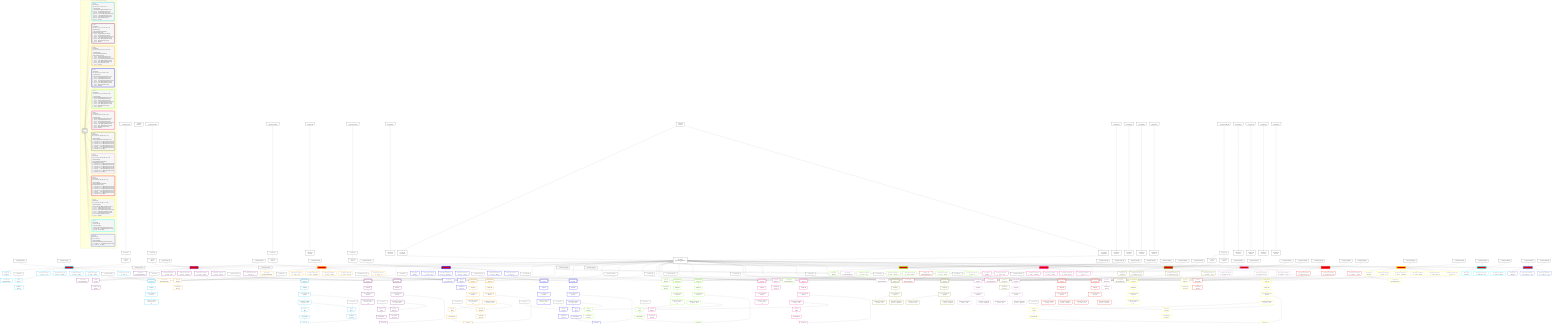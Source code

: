 graph TD
    classDef path fill:#eee,stroke:#000,color:#000
    classDef plan fill:#fff,stroke-width:3px,color:#000
    classDef itemplan fill:#fff,stroke-width:6px,color:#000
    classDef sideeffectplan fill:#f00,stroke-width:6px,color:#000
    classDef bucket fill:#f6f6f6,color:#000,stroke-width:6px,text-align:left


    %% define steps
    __Value3["__Value[3∈0]<br />ᐸcontextᐳ"]:::plan
    __Value5["__Value[5∈0]<br />ᐸrootValueᐳ"]:::plan
    __InputStaticLeaf9["__InputStaticLeaf[9∈0]"]:::plan
    __InputStaticLeaf12["__InputStaticLeaf[12∈0]"]:::plan
    __InputStaticLeaf15["__InputStaticLeaf[15∈0]"]:::plan
    Lambda24["Lambda[24∈0]"]:::plan
    Access25["Access[25∈0]<br />ᐸ24.1ᐳ"]:::plan
    Access27["Access[27∈0]<br />ᐸ3.pgSettingsᐳ"]:::plan
    Access28["Access[28∈0]<br />ᐸ3.withPgClientᐳ"]:::plan
    Object29["Object[29∈0]<br />ᐸ{pgSettings,withPgClient}ᐳ"]:::plan
    PgUpdate26[["PgUpdate[26∈1]"]]:::sideeffectplan
    Object30["Object[30∈1]<br />ᐸ{result}ᐳ"]:::plan
    Access31["Access[31∈1]<br />ᐸ30.clientMutationIdᐳ"]:::plan
    Constant32["Constant[32∈0]"]:::plan
    PgClassExpression33["PgClassExpression[33∈1]<br />ᐸ__person__.”id”ᐳ"]:::plan
    List34["List[34∈1]<br />ᐸ32,33ᐳ"]:::plan
    Lambda35["Lambda[35∈1]<br />ᐸencodeᐳ"]:::plan
    PgClassExpression37["PgClassExpression[37∈1]<br />ᐸ__person__...full_name”ᐳ"]:::plan
    PgClassExpression38["PgClassExpression[38∈1]<br />ᐸ__person__.”email”ᐳ"]:::plan
    PgClassExpression39["PgClassExpression[39∈1]<br />ᐸ__person__.”about”ᐳ"]:::plan
    __InputStaticLeaf40["__InputStaticLeaf[40∈0]"]:::plan
    PgClassExpression41["PgClassExpression[41∈1]<br />ᐸ__person__ᐳ"]:::plan
    PgSelect42[["PgSelect[42∈1]<br />ᐸpersonᐳ"]]:::plan
    First46["First[46∈1]"]:::plan
    PgSelectSingle47["PgSelectSingle[47∈1]<br />ᐸpersonᐳ"]:::plan
    PgClassExpression49["PgClassExpression[49∈1]<br />ᐸ”c”.”perso...lder! */<br />)ᐳ"]:::plan
    PgSelect54[["PgSelect[54∈1]<br />ᐸpersonᐳ"]]:::plan
    First59["First[59∈1]"]:::plan
    PgSelectSingle60["PgSelectSingle[60∈1]<br />ᐸpersonᐳ"]:::plan
    PgClassExpression63["PgClassExpression[63∈1]<br />ᐸ__person__.”id”ᐳ"]:::plan
    List64["List[64∈1]<br />ᐸ63ᐳ"]:::plan
    PgCursor62["PgCursor[62∈1]"]:::plan
    Edge61["Edge[61∈1]"]:::plan
    Constant65["Constant[65∈0]"]:::plan
    List67["List[67∈1]<br />ᐸ65,63ᐳ"]:::plan
    Lambda68["Lambda[68∈1]<br />ᐸencodeᐳ"]:::plan
    Constant70["Constant[70∈0]"]:::plan
    Lambda71["Lambda[71∈0]<br />ᐸencodeᐳ"]:::plan
    __InputStaticLeaf73["__InputStaticLeaf[73∈0]"]:::plan
    __InputStaticLeaf74["__InputStaticLeaf[74∈0]"]:::plan
    __InputStaticLeaf77["__InputStaticLeaf[77∈0]"]:::plan
    __InputStaticLeaf81["__InputStaticLeaf[81∈0]"]:::plan
    Lambda89["Lambda[89∈0]"]:::plan
    Access90["Access[90∈0]<br />ᐸ89.1ᐳ"]:::plan
    PgUpdate91[["PgUpdate[91∈2]"]]:::sideeffectplan
    Object95["Object[95∈2]<br />ᐸ{result,clientMutationId}ᐳ"]:::plan
    Access96["Access[96∈2]<br />ᐸ95.clientMutationIdᐳ"]:::plan
    Constant97["Constant[97∈0]"]:::plan
    PgClassExpression98["PgClassExpression[98∈2]<br />ᐸ__person__.”id”ᐳ"]:::plan
    List99["List[99∈2]<br />ᐸ97,98ᐳ"]:::plan
    Lambda100["Lambda[100∈2]<br />ᐸencodeᐳ"]:::plan
    PgClassExpression102["PgClassExpression[102∈2]<br />ᐸ__person__...full_name”ᐳ"]:::plan
    PgClassExpression103["PgClassExpression[103∈2]<br />ᐸ__person__.”email”ᐳ"]:::plan
    PgClassExpression104["PgClassExpression[104∈2]<br />ᐸ__person__.”about”ᐳ"]:::plan
    __InputStaticLeaf105["__InputStaticLeaf[105∈0]"]:::plan
    PgClassExpression106["PgClassExpression[106∈2]<br />ᐸ__person__ᐳ"]:::plan
    PgSelect107[["PgSelect[107∈2]<br />ᐸpersonᐳ"]]:::plan
    First111["First[111∈2]"]:::plan
    PgSelectSingle112["PgSelectSingle[112∈2]<br />ᐸpersonᐳ"]:::plan
    PgClassExpression114["PgClassExpression[114∈2]<br />ᐸ”c”.”perso...lder! */<br />)ᐳ"]:::plan
    PgSelect119[["PgSelect[119∈2]<br />ᐸpersonᐳ"]]:::plan
    First124["First[124∈2]"]:::plan
    PgSelectSingle125["PgSelectSingle[125∈2]<br />ᐸpersonᐳ"]:::plan
    PgClassExpression128["PgClassExpression[128∈2]<br />ᐸ__person__.”id”ᐳ"]:::plan
    List129["List[129∈2]<br />ᐸ128ᐳ"]:::plan
    PgCursor127["PgCursor[127∈2]"]:::plan
    Edge126["Edge[126∈2]"]:::plan
    Constant130["Constant[130∈0]"]:::plan
    List132["List[132∈2]<br />ᐸ130,128ᐳ"]:::plan
    Lambda133["Lambda[133∈2]<br />ᐸencodeᐳ"]:::plan
    Constant135["Constant[135∈0]"]:::plan
    Lambda136["Lambda[136∈0]<br />ᐸencodeᐳ"]:::plan
    __InputStaticLeaf138["__InputStaticLeaf[138∈0]"]:::plan
    __InputStaticLeaf139["__InputStaticLeaf[139∈0]"]:::plan
    __InputStaticLeaf145["__InputStaticLeaf[145∈0]"]:::plan
    Lambda154["Lambda[154∈0]"]:::plan
    Access155["Access[155∈0]<br />ᐸ154.1ᐳ"]:::plan
    PgUpdate156[["PgUpdate[156∈3]"]]:::sideeffectplan
    Object160["Object[160∈3]<br />ᐸ{result,clientMutationId}ᐳ"]:::plan
    Access161["Access[161∈3]<br />ᐸ160.clientMutationIdᐳ"]:::plan
    Constant162["Constant[162∈0]"]:::plan
    PgClassExpression163["PgClassExpression[163∈3]<br />ᐸ__person__.”id”ᐳ"]:::plan
    List164["List[164∈3]<br />ᐸ162,163ᐳ"]:::plan
    Lambda165["Lambda[165∈3]<br />ᐸencodeᐳ"]:::plan
    PgClassExpression167["PgClassExpression[167∈3]<br />ᐸ__person__...full_name”ᐳ"]:::plan
    PgClassExpression168["PgClassExpression[168∈3]<br />ᐸ__person__.”email”ᐳ"]:::plan
    PgClassExpression169["PgClassExpression[169∈3]<br />ᐸ__person__.”about”ᐳ"]:::plan
    __InputStaticLeaf170["__InputStaticLeaf[170∈0]"]:::plan
    PgClassExpression171["PgClassExpression[171∈3]<br />ᐸ__person__ᐳ"]:::plan
    PgSelect172[["PgSelect[172∈3]<br />ᐸpersonᐳ"]]:::plan
    First176["First[176∈3]"]:::plan
    PgSelectSingle177["PgSelectSingle[177∈3]<br />ᐸpersonᐳ"]:::plan
    PgClassExpression179["PgClassExpression[179∈3]<br />ᐸ”c”.”perso...lder! */<br />)ᐳ"]:::plan
    PgSelect184[["PgSelect[184∈3]<br />ᐸpersonᐳ"]]:::plan
    First189["First[189∈3]"]:::plan
    PgSelectSingle190["PgSelectSingle[190∈3]<br />ᐸpersonᐳ"]:::plan
    PgClassExpression193["PgClassExpression[193∈3]<br />ᐸ__person__.”id”ᐳ"]:::plan
    List194["List[194∈3]<br />ᐸ193ᐳ"]:::plan
    PgCursor192["PgCursor[192∈3]"]:::plan
    Edge191["Edge[191∈3]"]:::plan
    Constant195["Constant[195∈0]"]:::plan
    List197["List[197∈3]<br />ᐸ195,193ᐳ"]:::plan
    Lambda198["Lambda[198∈3]<br />ᐸencodeᐳ"]:::plan
    Constant200["Constant[200∈0]"]:::plan
    Lambda201["Lambda[201∈0]<br />ᐸencodeᐳ"]:::plan
    __InputStaticLeaf204["__InputStaticLeaf[204∈0]"]:::plan
    __InputStaticLeaf210["__InputStaticLeaf[210∈0]"]:::plan
    Lambda219["Lambda[219∈0]"]:::plan
    Access220["Access[220∈0]<br />ᐸ219.1ᐳ"]:::plan
    PgUpdate221[["PgUpdate[221∈4]"]]:::sideeffectplan
    Object225["Object[225∈4]<br />ᐸ{result}ᐳ"]:::plan
    Access226["Access[226∈4]<br />ᐸ225.clientMutationIdᐳ"]:::plan
    Constant227["Constant[227∈0]"]:::plan
    PgClassExpression228["PgClassExpression[228∈4]<br />ᐸ__person__.”id”ᐳ"]:::plan
    List229["List[229∈4]<br />ᐸ227,228ᐳ"]:::plan
    Lambda230["Lambda[230∈4]<br />ᐸencodeᐳ"]:::plan
    PgClassExpression232["PgClassExpression[232∈4]<br />ᐸ__person__...full_name”ᐳ"]:::plan
    PgClassExpression233["PgClassExpression[233∈4]<br />ᐸ__person__.”email”ᐳ"]:::plan
    PgClassExpression234["PgClassExpression[234∈4]<br />ᐸ__person__.”about”ᐳ"]:::plan
    __InputStaticLeaf235["__InputStaticLeaf[235∈0]"]:::plan
    PgClassExpression236["PgClassExpression[236∈4]<br />ᐸ__person__ᐳ"]:::plan
    PgSelect237[["PgSelect[237∈4]<br />ᐸpersonᐳ"]]:::plan
    First241["First[241∈4]"]:::plan
    PgSelectSingle242["PgSelectSingle[242∈4]<br />ᐸpersonᐳ"]:::plan
    PgClassExpression244["PgClassExpression[244∈4]<br />ᐸ”c”.”perso...lder! */<br />)ᐳ"]:::plan
    PgSelect249[["PgSelect[249∈4]<br />ᐸpersonᐳ"]]:::plan
    First254["First[254∈4]"]:::plan
    PgSelectSingle255["PgSelectSingle[255∈4]<br />ᐸpersonᐳ"]:::plan
    PgClassExpression258["PgClassExpression[258∈4]<br />ᐸ__person__.”id”ᐳ"]:::plan
    List259["List[259∈4]<br />ᐸ258ᐳ"]:::plan
    PgCursor257["PgCursor[257∈4]"]:::plan
    Edge256["Edge[256∈4]"]:::plan
    Constant260["Constant[260∈0]"]:::plan
    List262["List[262∈4]<br />ᐸ260,258ᐳ"]:::plan
    Lambda263["Lambda[263∈4]<br />ᐸencodeᐳ"]:::plan
    Constant265["Constant[265∈0]"]:::plan
    Lambda266["Lambda[266∈0]<br />ᐸencodeᐳ"]:::plan
    __InputStaticLeaf269["__InputStaticLeaf[269∈0]"]:::plan
    __InputStaticLeaf272["__InputStaticLeaf[272∈0]"]:::plan
    __InputStaticLeaf275["__InputStaticLeaf[275∈0]"]:::plan
    PgUpdate284[["PgUpdate[284∈5]"]]:::sideeffectplan
    Object288["Object[288∈5]<br />ᐸ{result}ᐳ"]:::plan
    Access289["Access[289∈5]<br />ᐸ288.clientMutationIdᐳ"]:::plan
    Constant290["Constant[290∈0]"]:::plan
    PgClassExpression291["PgClassExpression[291∈5]<br />ᐸ__person__.”id”ᐳ"]:::plan
    List292["List[292∈5]<br />ᐸ290,291ᐳ"]:::plan
    Lambda293["Lambda[293∈5]<br />ᐸencodeᐳ"]:::plan
    PgClassExpression295["PgClassExpression[295∈5]<br />ᐸ__person__...full_name”ᐳ"]:::plan
    PgClassExpression296["PgClassExpression[296∈5]<br />ᐸ__person__.”email”ᐳ"]:::plan
    PgClassExpression297["PgClassExpression[297∈5]<br />ᐸ__person__.”about”ᐳ"]:::plan
    __InputStaticLeaf298["__InputStaticLeaf[298∈0]"]:::plan
    PgClassExpression299["PgClassExpression[299∈5]<br />ᐸ__person__ᐳ"]:::plan
    PgSelect300[["PgSelect[300∈5]<br />ᐸpersonᐳ"]]:::plan
    First304["First[304∈5]"]:::plan
    PgSelectSingle305["PgSelectSingle[305∈5]<br />ᐸpersonᐳ"]:::plan
    PgClassExpression307["PgClassExpression[307∈5]<br />ᐸ”c”.”perso...lder! */<br />)ᐳ"]:::plan
    PgSelect312[["PgSelect[312∈5]<br />ᐸpersonᐳ"]]:::plan
    First317["First[317∈5]"]:::plan
    PgSelectSingle318["PgSelectSingle[318∈5]<br />ᐸpersonᐳ"]:::plan
    PgClassExpression321["PgClassExpression[321∈5]<br />ᐸ__person__.”id”ᐳ"]:::plan
    List322["List[322∈5]<br />ᐸ321ᐳ"]:::plan
    PgCursor320["PgCursor[320∈5]"]:::plan
    Edge319["Edge[319∈5]"]:::plan
    Constant323["Constant[323∈0]"]:::plan
    List325["List[325∈5]<br />ᐸ323,321ᐳ"]:::plan
    Lambda326["Lambda[326∈5]<br />ᐸencodeᐳ"]:::plan
    Constant328["Constant[328∈0]"]:::plan
    Lambda329["Lambda[329∈0]<br />ᐸencodeᐳ"]:::plan
    __InputStaticLeaf332["__InputStaticLeaf[332∈0]"]:::plan
    __InputStaticLeaf338["__InputStaticLeaf[338∈0]"]:::plan
    PgUpdate347[["PgUpdate[347∈6]"]]:::sideeffectplan
    Object351["Object[351∈6]<br />ᐸ{result}ᐳ"]:::plan
    Access352["Access[352∈6]<br />ᐸ351.clientMutationIdᐳ"]:::plan
    Constant353["Constant[353∈0]"]:::plan
    PgClassExpression354["PgClassExpression[354∈6]<br />ᐸ__person__.”id”ᐳ"]:::plan
    List355["List[355∈6]<br />ᐸ353,354ᐳ"]:::plan
    Lambda356["Lambda[356∈6]<br />ᐸencodeᐳ"]:::plan
    PgClassExpression358["PgClassExpression[358∈6]<br />ᐸ__person__...full_name”ᐳ"]:::plan
    PgClassExpression359["PgClassExpression[359∈6]<br />ᐸ__person__.”email”ᐳ"]:::plan
    PgClassExpression360["PgClassExpression[360∈6]<br />ᐸ__person__.”about”ᐳ"]:::plan
    __InputStaticLeaf361["__InputStaticLeaf[361∈0]"]:::plan
    PgClassExpression362["PgClassExpression[362∈6]<br />ᐸ__person__ᐳ"]:::plan
    PgSelect363[["PgSelect[363∈6]<br />ᐸpersonᐳ"]]:::plan
    First367["First[367∈6]"]:::plan
    PgSelectSingle368["PgSelectSingle[368∈6]<br />ᐸpersonᐳ"]:::plan
    PgClassExpression370["PgClassExpression[370∈6]<br />ᐸ”c”.”perso...lder! */<br />)ᐳ"]:::plan
    PgSelect375[["PgSelect[375∈6]<br />ᐸpersonᐳ"]]:::plan
    First380["First[380∈6]"]:::plan
    PgSelectSingle381["PgSelectSingle[381∈6]<br />ᐸpersonᐳ"]:::plan
    PgClassExpression384["PgClassExpression[384∈6]<br />ᐸ__person__.”id”ᐳ"]:::plan
    List385["List[385∈6]<br />ᐸ384ᐳ"]:::plan
    PgCursor383["PgCursor[383∈6]"]:::plan
    Edge382["Edge[382∈6]"]:::plan
    Constant386["Constant[386∈0]"]:::plan
    List388["List[388∈6]<br />ᐸ386,384ᐳ"]:::plan
    Lambda389["Lambda[389∈6]<br />ᐸencodeᐳ"]:::plan
    Constant391["Constant[391∈0]"]:::plan
    Lambda392["Lambda[392∈0]<br />ᐸencodeᐳ"]:::plan
    __InputStaticLeaf395["__InputStaticLeaf[395∈0]"]:::plan
    __InputStaticLeaf398["__InputStaticLeaf[398∈0]"]:::plan
    __InputStaticLeaf399["__InputStaticLeaf[399∈0]"]:::plan
    Lambda400["Lambda[400∈0]"]:::plan
    Access401["Access[401∈0]<br />ᐸ400.1ᐳ"]:::plan
    Access402["Access[402∈0]<br />ᐸ400.2ᐳ"]:::plan
    PgUpdate403[["PgUpdate[403∈7]"]]:::sideeffectplan
    Object407["Object[407∈7]<br />ᐸ{result}ᐳ"]:::plan
    Access408["Access[408∈7]<br />ᐸ407.clientMutationIdᐳ"]:::plan
    Constant409["Constant[409∈0]"]:::plan
    PgClassExpression410["PgClassExpression[410∈7]<br />ᐸ__compound...rson_id_1”ᐳ"]:::plan
    PgClassExpression411["PgClassExpression[411∈7]<br />ᐸ__compound...rson_id_2”ᐳ"]:::plan
    List412["List[412∈7]<br />ᐸ409,410,411ᐳ"]:::plan
    Lambda413["Lambda[413∈7]<br />ᐸencodeᐳ"]:::plan
    PgClassExpression416["PgClassExpression[416∈7]<br />ᐸ__compound...__.”extra”ᐳ"]:::plan
    PgSelect418[["PgSelect[418∈7]<br />ᐸpersonᐳ"]]:::plan
    First422["First[422∈7]"]:::plan
    PgSelectSingle423["PgSelectSingle[423∈7]<br />ᐸpersonᐳ"]:::plan
    PgClassExpression424["PgClassExpression[424∈7]<br />ᐸ__person__.”id”ᐳ"]:::plan
    PgClassExpression425["PgClassExpression[425∈7]<br />ᐸ__person__...full_name”ᐳ"]:::plan
    PgSelect427[["PgSelect[427∈7]<br />ᐸpersonᐳ"]]:::plan
    First431["First[431∈7]"]:::plan
    PgSelectSingle432["PgSelectSingle[432∈7]<br />ᐸpersonᐳ"]:::plan
    PgClassExpression433["PgClassExpression[433∈7]<br />ᐸ__person__.”id”ᐳ"]:::plan
    PgClassExpression434["PgClassExpression[434∈7]<br />ᐸ__person__...full_name”ᐳ"]:::plan
    Constant435["Constant[435∈0]"]:::plan
    Lambda436["Lambda[436∈0]<br />ᐸencodeᐳ"]:::plan
    __InputStaticLeaf438["__InputStaticLeaf[438∈0]"]:::plan
    __InputStaticLeaf439["__InputStaticLeaf[439∈0]"]:::plan
    __InputStaticLeaf440["__InputStaticLeaf[440∈0]"]:::plan
    __InputStaticLeaf443["__InputStaticLeaf[443∈0]"]:::plan
    __InputStaticLeaf444["__InputStaticLeaf[444∈0]"]:::plan
    PgUpdate445[["PgUpdate[445∈8]"]]:::sideeffectplan
    Object449["Object[449∈8]<br />ᐸ{result,clientMutationId}ᐳ"]:::plan
    Access450["Access[450∈8]<br />ᐸ449.clientMutationIdᐳ"]:::plan
    Constant451["Constant[451∈0]"]:::plan
    PgClassExpression452["PgClassExpression[452∈8]<br />ᐸ__compound...rson_id_1”ᐳ"]:::plan
    PgClassExpression453["PgClassExpression[453∈8]<br />ᐸ__compound...rson_id_2”ᐳ"]:::plan
    List454["List[454∈8]<br />ᐸ451,452,453ᐳ"]:::plan
    Lambda455["Lambda[455∈8]<br />ᐸencodeᐳ"]:::plan
    PgClassExpression458["PgClassExpression[458∈8]<br />ᐸ__compound...__.”extra”ᐳ"]:::plan
    PgSelect460[["PgSelect[460∈8]<br />ᐸpersonᐳ"]]:::plan
    First464["First[464∈8]"]:::plan
    PgSelectSingle465["PgSelectSingle[465∈8]<br />ᐸpersonᐳ"]:::plan
    PgClassExpression466["PgClassExpression[466∈8]<br />ᐸ__person__.”id”ᐳ"]:::plan
    PgClassExpression467["PgClassExpression[467∈8]<br />ᐸ__person__...full_name”ᐳ"]:::plan
    PgSelect469[["PgSelect[469∈8]<br />ᐸpersonᐳ"]]:::plan
    First473["First[473∈8]"]:::plan
    PgSelectSingle474["PgSelectSingle[474∈8]<br />ᐸpersonᐳ"]:::plan
    PgClassExpression475["PgClassExpression[475∈8]<br />ᐸ__person__.”id”ᐳ"]:::plan
    PgClassExpression476["PgClassExpression[476∈8]<br />ᐸ__person__...full_name”ᐳ"]:::plan
    Constant477["Constant[477∈0]"]:::plan
    Lambda478["Lambda[478∈0]<br />ᐸencodeᐳ"]:::plan
    __InputStaticLeaf480["__InputStaticLeaf[480∈0]"]:::plan
    __InputStaticLeaf481["__InputStaticLeaf[481∈0]"]:::plan
    __InputStaticLeaf482["__InputStaticLeaf[482∈0]"]:::plan
    __InputStaticLeaf486["__InputStaticLeaf[486∈0]"]:::plan
    PgUpdate487[["PgUpdate[487∈9]"]]:::sideeffectplan
    Object491["Object[491∈9]<br />ᐸ{result,clientMutationId}ᐳ"]:::plan
    Access492["Access[492∈9]<br />ᐸ491.clientMutationIdᐳ"]:::plan
    Constant493["Constant[493∈0]"]:::plan
    PgClassExpression494["PgClassExpression[494∈9]<br />ᐸ__compound...rson_id_1”ᐳ"]:::plan
    PgClassExpression495["PgClassExpression[495∈9]<br />ᐸ__compound...rson_id_2”ᐳ"]:::plan
    List496["List[496∈9]<br />ᐸ493,494,495ᐳ"]:::plan
    Lambda497["Lambda[497∈9]<br />ᐸencodeᐳ"]:::plan
    PgClassExpression500["PgClassExpression[500∈9]<br />ᐸ__compound...__.”extra”ᐳ"]:::plan
    PgSelect502[["PgSelect[502∈9]<br />ᐸpersonᐳ"]]:::plan
    First506["First[506∈9]"]:::plan
    PgSelectSingle507["PgSelectSingle[507∈9]<br />ᐸpersonᐳ"]:::plan
    PgClassExpression508["PgClassExpression[508∈9]<br />ᐸ__person__.”id”ᐳ"]:::plan
    PgClassExpression509["PgClassExpression[509∈9]<br />ᐸ__person__...full_name”ᐳ"]:::plan
    PgSelect511[["PgSelect[511∈9]<br />ᐸpersonᐳ"]]:::plan
    First515["First[515∈9]"]:::plan
    PgSelectSingle516["PgSelectSingle[516∈9]<br />ᐸpersonᐳ"]:::plan
    PgClassExpression517["PgClassExpression[517∈9]<br />ᐸ__person__.”id”ᐳ"]:::plan
    PgClassExpression518["PgClassExpression[518∈9]<br />ᐸ__person__...full_name”ᐳ"]:::plan
    Constant519["Constant[519∈0]"]:::plan
    Lambda520["Lambda[520∈0]<br />ᐸencodeᐳ"]:::plan
    __InputStaticLeaf523["__InputStaticLeaf[523∈0]"]:::plan
    __InputStaticLeaf530["__InputStaticLeaf[530∈0]"]:::plan
    PgUpdate538[["PgUpdate[538∈10]"]]:::sideeffectplan
    Object542["Object[542∈10]<br />ᐸ{result}ᐳ"]:::plan
    Access543["Access[543∈10]<br />ᐸ542.clientMutationIdᐳ"]:::plan
    Constant544["Constant[544∈0]"]:::plan
    PgClassExpression545["PgClassExpression[545∈10]<br />ᐸ__person__.”id”ᐳ"]:::plan
    List546["List[546∈10]<br />ᐸ544,545ᐳ"]:::plan
    Lambda547["Lambda[547∈10]<br />ᐸencodeᐳ"]:::plan
    PgClassExpression549["PgClassExpression[549∈10]<br />ᐸ__person__...full_name”ᐳ"]:::plan
    PgClassExpression550["PgClassExpression[550∈10]<br />ᐸ__person__.”email”ᐳ"]:::plan
    PgClassExpression551["PgClassExpression[551∈10]<br />ᐸ__person__.”about”ᐳ"]:::plan
    __InputStaticLeaf552["__InputStaticLeaf[552∈0]"]:::plan
    PgClassExpression553["PgClassExpression[553∈10]<br />ᐸ__person__ᐳ"]:::plan
    PgSelect554[["PgSelect[554∈10]<br />ᐸpersonᐳ"]]:::plan
    First558["First[558∈10]"]:::plan
    PgSelectSingle559["PgSelectSingle[559∈10]<br />ᐸpersonᐳ"]:::plan
    PgClassExpression561["PgClassExpression[561∈10]<br />ᐸ”c”.”perso...lder! */<br />)ᐳ"]:::plan
    PgSelect566[["PgSelect[566∈10]<br />ᐸpersonᐳ"]]:::plan
    First571["First[571∈10]"]:::plan
    PgSelectSingle572["PgSelectSingle[572∈10]<br />ᐸpersonᐳ"]:::plan
    PgClassExpression575["PgClassExpression[575∈10]<br />ᐸ__person__.”id”ᐳ"]:::plan
    List576["List[576∈10]<br />ᐸ575ᐳ"]:::plan
    PgCursor574["PgCursor[574∈10]"]:::plan
    Edge573["Edge[573∈10]"]:::plan
    Constant577["Constant[577∈0]"]:::plan
    List579["List[579∈10]<br />ᐸ577,575ᐳ"]:::plan
    Lambda580["Lambda[580∈10]<br />ᐸencodeᐳ"]:::plan
    Constant582["Constant[582∈0]"]:::plan
    Lambda583["Lambda[583∈0]<br />ᐸencodeᐳ"]:::plan
    __InputStaticLeaf586["__InputStaticLeaf[586∈0]"]:::plan
    __InputStaticLeaf589["__InputStaticLeaf[589∈0]"]:::plan
    PgUpdate590[["PgUpdate[590∈11]"]]:::sideeffectplan
    Object594["Object[594∈11]<br />ᐸ{result}ᐳ"]:::plan
    PgClassExpression595["PgClassExpression[595∈11]<br />ᐸ__default_value__.”id”ᐳ"]:::plan
    PgClassExpression596["PgClassExpression[596∈11]<br />ᐸ__default_...ull_value”ᐳ"]:::plan
    __InputStaticLeaf599["__InputStaticLeaf[599∈0]"]:::plan
    __InputStaticLeaf602["__InputStaticLeaf[602∈0]"]:::plan
    PgUpdate603[["PgUpdate[603∈12]"]]:::sideeffectplan
    Object607["Object[607∈12]<br />ᐸ{result}ᐳ"]:::plan
    PgClassExpression608["PgClassExpression[608∈12]<br />ᐸ__no_primary_key__.”id”ᐳ"]:::plan
    PgClassExpression609["PgClassExpression[609∈12]<br />ᐸ__no_prima...ey__.”str”ᐳ"]:::plan

    %% plan dependencies
    __InputStaticLeaf9 --> Lambda24
    Lambda24 --> Access25
    __Value3 --> Access27
    __Value3 --> Access28
    Access27 & Access28 --> Object29
    Object29 & Access25 & __InputStaticLeaf12 & __InputStaticLeaf15 --> PgUpdate26
    PgUpdate26 --> Object30
    Object30 --> Access31
    PgUpdate26 --> PgClassExpression33
    Constant32 & PgClassExpression33 --> List34
    List34 --> Lambda35
    PgUpdate26 --> PgClassExpression37
    PgUpdate26 --> PgClassExpression38
    PgUpdate26 --> PgClassExpression39
    PgUpdate26 --> PgClassExpression41
    Object29 & PgClassExpression41 & __InputStaticLeaf40 --> PgSelect42
    PgSelect42 --> First46
    First46 --> PgSelectSingle47
    PgSelectSingle47 --> PgClassExpression49
    Object29 & PgClassExpression33 --> PgSelect54
    PgSelect54 --> First59
    First59 --> PgSelectSingle60
    PgSelectSingle60 --> PgClassExpression63
    PgClassExpression63 --> List64
    List64 --> PgCursor62
    PgSelectSingle60 & PgCursor62 --> Edge61
    Constant65 & PgClassExpression63 --> List67
    List67 --> Lambda68
    Constant70 --> Lambda71
    __InputStaticLeaf74 --> Lambda89
    Lambda89 --> Access90
    Object29 & Access90 & __InputStaticLeaf77 & __InputStaticLeaf81 --> PgUpdate91
    PgUpdate91 & __InputStaticLeaf73 --> Object95
    Object95 --> Access96
    PgUpdate91 --> PgClassExpression98
    Constant97 & PgClassExpression98 --> List99
    List99 --> Lambda100
    PgUpdate91 --> PgClassExpression102
    PgUpdate91 --> PgClassExpression103
    PgUpdate91 --> PgClassExpression104
    PgUpdate91 --> PgClassExpression106
    Object29 & PgClassExpression106 & __InputStaticLeaf105 --> PgSelect107
    PgSelect107 --> First111
    First111 --> PgSelectSingle112
    PgSelectSingle112 --> PgClassExpression114
    Object29 & PgClassExpression98 --> PgSelect119
    PgSelect119 --> First124
    First124 --> PgSelectSingle125
    PgSelectSingle125 --> PgClassExpression128
    PgClassExpression128 --> List129
    List129 --> PgCursor127
    PgSelectSingle125 & PgCursor127 --> Edge126
    Constant130 & PgClassExpression128 --> List132
    List132 --> Lambda133
    Constant135 --> Lambda136
    __InputStaticLeaf139 --> Lambda154
    Lambda154 --> Access155
    Object29 & Access155 & __InputStaticLeaf145 --> PgUpdate156
    PgUpdate156 & __InputStaticLeaf138 --> Object160
    Object160 --> Access161
    PgUpdate156 --> PgClassExpression163
    Constant162 & PgClassExpression163 --> List164
    List164 --> Lambda165
    PgUpdate156 --> PgClassExpression167
    PgUpdate156 --> PgClassExpression168
    PgUpdate156 --> PgClassExpression169
    PgUpdate156 --> PgClassExpression171
    Object29 & PgClassExpression171 & __InputStaticLeaf170 --> PgSelect172
    PgSelect172 --> First176
    First176 --> PgSelectSingle177
    PgSelectSingle177 --> PgClassExpression179
    Object29 & PgClassExpression163 --> PgSelect184
    PgSelect184 --> First189
    First189 --> PgSelectSingle190
    PgSelectSingle190 --> PgClassExpression193
    PgClassExpression193 --> List194
    List194 --> PgCursor192
    PgSelectSingle190 & PgCursor192 --> Edge191
    Constant195 & PgClassExpression193 --> List197
    List197 --> Lambda198
    Constant200 --> Lambda201
    __InputStaticLeaf204 --> Lambda219
    Lambda219 --> Access220
    Object29 & Access220 & __InputStaticLeaf210 --> PgUpdate221
    PgUpdate221 --> Object225
    Object225 --> Access226
    PgUpdate221 --> PgClassExpression228
    Constant227 & PgClassExpression228 --> List229
    List229 --> Lambda230
    PgUpdate221 --> PgClassExpression232
    PgUpdate221 --> PgClassExpression233
    PgUpdate221 --> PgClassExpression234
    PgUpdate221 --> PgClassExpression236
    Object29 & PgClassExpression236 & __InputStaticLeaf235 --> PgSelect237
    PgSelect237 --> First241
    First241 --> PgSelectSingle242
    PgSelectSingle242 --> PgClassExpression244
    Object29 & PgClassExpression228 --> PgSelect249
    PgSelect249 --> First254
    First254 --> PgSelectSingle255
    PgSelectSingle255 --> PgClassExpression258
    PgClassExpression258 --> List259
    List259 --> PgCursor257
    PgSelectSingle255 & PgCursor257 --> Edge256
    Constant260 & PgClassExpression258 --> List262
    List262 --> Lambda263
    Constant265 --> Lambda266
    Object29 & __InputStaticLeaf269 & __InputStaticLeaf272 & __InputStaticLeaf275 --> PgUpdate284
    PgUpdate284 --> Object288
    Object288 --> Access289
    PgUpdate284 --> PgClassExpression291
    Constant290 & PgClassExpression291 --> List292
    List292 --> Lambda293
    PgUpdate284 --> PgClassExpression295
    PgUpdate284 --> PgClassExpression296
    PgUpdate284 --> PgClassExpression297
    PgUpdate284 --> PgClassExpression299
    Object29 & PgClassExpression299 & __InputStaticLeaf298 --> PgSelect300
    PgSelect300 --> First304
    First304 --> PgSelectSingle305
    PgSelectSingle305 --> PgClassExpression307
    Object29 & PgClassExpression291 --> PgSelect312
    PgSelect312 --> First317
    First317 --> PgSelectSingle318
    PgSelectSingle318 --> PgClassExpression321
    PgClassExpression321 --> List322
    List322 --> PgCursor320
    PgSelectSingle318 & PgCursor320 --> Edge319
    Constant323 & PgClassExpression321 --> List325
    List325 --> Lambda326
    Constant328 --> Lambda329
    Object29 & __InputStaticLeaf332 & __InputStaticLeaf338 --> PgUpdate347
    PgUpdate347 --> Object351
    Object351 --> Access352
    PgUpdate347 --> PgClassExpression354
    Constant353 & PgClassExpression354 --> List355
    List355 --> Lambda356
    PgUpdate347 --> PgClassExpression358
    PgUpdate347 --> PgClassExpression359
    PgUpdate347 --> PgClassExpression360
    PgUpdate347 --> PgClassExpression362
    Object29 & PgClassExpression362 & __InputStaticLeaf361 --> PgSelect363
    PgSelect363 --> First367
    First367 --> PgSelectSingle368
    PgSelectSingle368 --> PgClassExpression370
    Object29 & PgClassExpression354 --> PgSelect375
    PgSelect375 --> First380
    First380 --> PgSelectSingle381
    PgSelectSingle381 --> PgClassExpression384
    PgClassExpression384 --> List385
    List385 --> PgCursor383
    PgSelectSingle381 & PgCursor383 --> Edge382
    Constant386 & PgClassExpression384 --> List388
    List388 --> Lambda389
    Constant391 --> Lambda392
    __InputStaticLeaf395 --> Lambda400
    Lambda400 --> Access401
    Lambda400 --> Access402
    Object29 & Access401 & Access402 & __InputStaticLeaf398 & __InputStaticLeaf399 --> PgUpdate403
    PgUpdate403 --> Object407
    Object407 --> Access408
    PgUpdate403 --> PgClassExpression410
    PgUpdate403 --> PgClassExpression411
    Constant409 & PgClassExpression410 & PgClassExpression411 --> List412
    List412 --> Lambda413
    PgUpdate403 --> PgClassExpression416
    Object29 & PgClassExpression410 --> PgSelect418
    PgSelect418 --> First422
    First422 --> PgSelectSingle423
    PgSelectSingle423 --> PgClassExpression424
    PgSelectSingle423 --> PgClassExpression425
    Object29 & PgClassExpression411 --> PgSelect427
    PgSelect427 --> First431
    First431 --> PgSelectSingle432
    PgSelectSingle432 --> PgClassExpression433
    PgSelectSingle432 --> PgClassExpression434
    Constant435 --> Lambda436
    Object29 & __InputStaticLeaf439 & __InputStaticLeaf440 & __InputStaticLeaf443 & __InputStaticLeaf444 --> PgUpdate445
    PgUpdate445 & __InputStaticLeaf438 --> Object449
    Object449 --> Access450
    PgUpdate445 --> PgClassExpression452
    PgUpdate445 --> PgClassExpression453
    Constant451 & PgClassExpression452 & PgClassExpression453 --> List454
    List454 --> Lambda455
    PgUpdate445 --> PgClassExpression458
    Object29 & PgClassExpression452 --> PgSelect460
    PgSelect460 --> First464
    First464 --> PgSelectSingle465
    PgSelectSingle465 --> PgClassExpression466
    PgSelectSingle465 --> PgClassExpression467
    Object29 & PgClassExpression453 --> PgSelect469
    PgSelect469 --> First473
    First473 --> PgSelectSingle474
    PgSelectSingle474 --> PgClassExpression475
    PgSelectSingle474 --> PgClassExpression476
    Constant477 --> Lambda478
    Object29 & __InputStaticLeaf481 & __InputStaticLeaf482 & __InputStaticLeaf486 --> PgUpdate487
    PgUpdate487 & __InputStaticLeaf480 --> Object491
    Object491 --> Access492
    PgUpdate487 --> PgClassExpression494
    PgUpdate487 --> PgClassExpression495
    Constant493 & PgClassExpression494 & PgClassExpression495 --> List496
    List496 --> Lambda497
    PgUpdate487 --> PgClassExpression500
    Object29 & PgClassExpression494 --> PgSelect502
    PgSelect502 --> First506
    First506 --> PgSelectSingle507
    PgSelectSingle507 --> PgClassExpression508
    PgSelectSingle507 --> PgClassExpression509
    Object29 & PgClassExpression495 --> PgSelect511
    PgSelect511 --> First515
    First515 --> PgSelectSingle516
    PgSelectSingle516 --> PgClassExpression517
    PgSelectSingle516 --> PgClassExpression518
    Constant519 --> Lambda520
    Object29 & __InputStaticLeaf523 & __InputStaticLeaf530 --> PgUpdate538
    PgUpdate538 --> Object542
    Object542 --> Access543
    PgUpdate538 --> PgClassExpression545
    Constant544 & PgClassExpression545 --> List546
    List546 --> Lambda547
    PgUpdate538 --> PgClassExpression549
    PgUpdate538 --> PgClassExpression550
    PgUpdate538 --> PgClassExpression551
    PgUpdate538 --> PgClassExpression553
    Object29 & PgClassExpression553 & __InputStaticLeaf552 --> PgSelect554
    PgSelect554 --> First558
    First558 --> PgSelectSingle559
    PgSelectSingle559 --> PgClassExpression561
    Object29 & PgClassExpression545 --> PgSelect566
    PgSelect566 --> First571
    First571 --> PgSelectSingle572
    PgSelectSingle572 --> PgClassExpression575
    PgClassExpression575 --> List576
    List576 --> PgCursor574
    PgSelectSingle572 & PgCursor574 --> Edge573
    Constant577 & PgClassExpression575 --> List579
    List579 --> Lambda580
    Constant582 --> Lambda583
    Object29 & __InputStaticLeaf586 & __InputStaticLeaf589 --> PgUpdate590
    PgUpdate590 --> Object594
    PgUpdate590 --> PgClassExpression595
    PgUpdate590 --> PgClassExpression596
    Object29 & __InputStaticLeaf599 & __InputStaticLeaf602 --> PgUpdate603
    PgUpdate603 --> Object607
    PgUpdate603 --> PgClassExpression608
    PgUpdate603 --> PgClassExpression609

    subgraph "Buckets for mutations/v4/mutation-update"
    Bucket0("Bucket 0<br />(root)"):::bucket
    classDef bucket0 stroke:#696969
    class Bucket0,__Value3,__Value5,__InputStaticLeaf9,__InputStaticLeaf12,__InputStaticLeaf15,Lambda24,Access25,Access27,Access28,Object29,Constant32,__InputStaticLeaf40,Constant65,Constant70,Lambda71,__InputStaticLeaf73,__InputStaticLeaf74,__InputStaticLeaf77,__InputStaticLeaf81,Lambda89,Access90,Constant97,__InputStaticLeaf105,Constant130,Constant135,Lambda136,__InputStaticLeaf138,__InputStaticLeaf139,__InputStaticLeaf145,Lambda154,Access155,Constant162,__InputStaticLeaf170,Constant195,Constant200,Lambda201,__InputStaticLeaf204,__InputStaticLeaf210,Lambda219,Access220,Constant227,__InputStaticLeaf235,Constant260,Constant265,Lambda266,__InputStaticLeaf269,__InputStaticLeaf272,__InputStaticLeaf275,Constant290,__InputStaticLeaf298,Constant323,Constant328,Lambda329,__InputStaticLeaf332,__InputStaticLeaf338,Constant353,__InputStaticLeaf361,Constant386,Constant391,Lambda392,__InputStaticLeaf395,__InputStaticLeaf398,__InputStaticLeaf399,Lambda400,Access401,Access402,Constant409,Constant435,Lambda436,__InputStaticLeaf438,__InputStaticLeaf439,__InputStaticLeaf440,__InputStaticLeaf443,__InputStaticLeaf444,Constant451,Constant477,Lambda478,__InputStaticLeaf480,__InputStaticLeaf481,__InputStaticLeaf482,__InputStaticLeaf486,Constant493,Constant519,Lambda520,__InputStaticLeaf523,__InputStaticLeaf530,Constant544,__InputStaticLeaf552,Constant577,Constant582,Lambda583,__InputStaticLeaf586,__InputStaticLeaf589,__InputStaticLeaf599,__InputStaticLeaf602 bucket0
    Bucket1("Bucket 1<br />(mutationField)<br />Deps: 29, 25, 12, 15, 32, 40, 65, 5, 71<br /><br />1: PgUpdate{1}[26]<br />2: Object{1}ᐸ{result}ᐳ[30],PgClassExpression{1}ᐸ__person__.”id”ᐳ[33],PgClassExpression{1}ᐸ__person__.”id”ᐳ[33],PgClassExpression{1}ᐸ__person__...full_name”ᐳ[37],PgClassExpression{1}ᐸ__person__.”email”ᐳ[38],PgClassExpression{1}ᐸ__person__.”about”ᐳ[39],PgClassExpression{1}ᐸ__person__ᐳ[41],PgClassExpression{1}ᐸ__person__.”id”ᐳ[33]"):::bucket
    classDef bucket1 stroke:#00bfff
    class Bucket1,PgUpdate26,Object30,Access31,PgClassExpression33,List34,Lambda35,PgClassExpression37,PgClassExpression38,PgClassExpression39,PgClassExpression41,PgSelect42,First46,PgSelectSingle47,PgClassExpression49,PgSelect54,First59,PgSelectSingle60,Edge61,PgCursor62,PgClassExpression63,List64,List67,Lambda68 bucket1
    Bucket2("Bucket 2<br />(mutationField)<br />Deps: 29, 90, 77, 81, 73, 97, 105, 130, 5, 136<br /><br />1: PgUpdate{2}[91]<br />2: Object{2}ᐸ{result,clientMutationId}ᐳ[95],PgClassExpression{2}ᐸ__person__.”id”ᐳ[98],PgClassExpression{2}ᐸ__person__.”id”ᐳ[98],PgClassExpression{2}ᐸ__person__...full_name”ᐳ[102],PgClassExpression{2}ᐸ__person__.”email”ᐳ[103],PgClassExpression{2}ᐸ__person__.”about”ᐳ[104],PgClassExpression{2}ᐸ__person__ᐳ[106],PgClassExpression{2}ᐸ__person__.”id”ᐳ[98]"):::bucket
    classDef bucket2 stroke:#7f007f
    class Bucket2,PgUpdate91,Object95,Access96,PgClassExpression98,List99,Lambda100,PgClassExpression102,PgClassExpression103,PgClassExpression104,PgClassExpression106,PgSelect107,First111,PgSelectSingle112,PgClassExpression114,PgSelect119,First124,PgSelectSingle125,Edge126,PgCursor127,PgClassExpression128,List129,List132,Lambda133 bucket2
    Bucket3("Bucket 3<br />(mutationField)<br />Deps: 29, 155, 145, 138, 162, 170, 195, 5, 201<br /><br />1: PgUpdate{3}[156]<br />2: Object{3}ᐸ{result,clientMutationId}ᐳ[160],PgClassExpression{3}ᐸ__person__.”id”ᐳ[163],PgClassExpression{3}ᐸ__person__.”id”ᐳ[163],PgClassExpression{3}ᐸ__person__...full_name”ᐳ[167],PgClassExpression{3}ᐸ__person__.”email”ᐳ[168],PgClassExpression{3}ᐸ__person__.”about”ᐳ[169],PgClassExpression{3}ᐸ__person__ᐳ[171],PgClassExpression{3}ᐸ__person__.”id”ᐳ[163]"):::bucket
    classDef bucket3 stroke:#ffa500
    class Bucket3,PgUpdate156,Object160,Access161,PgClassExpression163,List164,Lambda165,PgClassExpression167,PgClassExpression168,PgClassExpression169,PgClassExpression171,PgSelect172,First176,PgSelectSingle177,PgClassExpression179,PgSelect184,First189,PgSelectSingle190,Edge191,PgCursor192,PgClassExpression193,List194,List197,Lambda198 bucket3
    Bucket4("Bucket 4<br />(mutationField)<br />Deps: 29, 220, 210, 227, 235, 260, 5, 266<br /><br />1: PgUpdate{4}[221]<br />2: Object{4}ᐸ{result}ᐳ[225],PgClassExpression{4}ᐸ__person__.”id”ᐳ[228],PgClassExpression{4}ᐸ__person__.”id”ᐳ[228],PgClassExpression{4}ᐸ__person__...full_name”ᐳ[232],PgClassExpression{4}ᐸ__person__.”email”ᐳ[233],PgClassExpression{4}ᐸ__person__.”about”ᐳ[234],PgClassExpression{4}ᐸ__person__ᐳ[236],PgClassExpression{4}ᐸ__person__.”id”ᐳ[228]"):::bucket
    classDef bucket4 stroke:#0000ff
    class Bucket4,PgUpdate221,Object225,Access226,PgClassExpression228,List229,Lambda230,PgClassExpression232,PgClassExpression233,PgClassExpression234,PgClassExpression236,PgSelect237,First241,PgSelectSingle242,PgClassExpression244,PgSelect249,First254,PgSelectSingle255,Edge256,PgCursor257,PgClassExpression258,List259,List262,Lambda263 bucket4
    Bucket5("Bucket 5<br />(mutationField)<br />Deps: 29, 269, 272, 275, 290, 298, 323, 5, 329<br /><br />1: PgUpdate{5}[284]<br />2: Object{5}ᐸ{result}ᐳ[288],PgClassExpression{5}ᐸ__person__.”id”ᐳ[291],PgClassExpression{5}ᐸ__person__.”id”ᐳ[291],PgClassExpression{5}ᐸ__person__...full_name”ᐳ[295],PgClassExpression{5}ᐸ__person__.”email”ᐳ[296],PgClassExpression{5}ᐸ__person__.”about”ᐳ[297],PgClassExpression{5}ᐸ__person__ᐳ[299],PgClassExpression{5}ᐸ__person__.”id”ᐳ[291]"):::bucket
    classDef bucket5 stroke:#7fff00
    class Bucket5,PgUpdate284,Object288,Access289,PgClassExpression291,List292,Lambda293,PgClassExpression295,PgClassExpression296,PgClassExpression297,PgClassExpression299,PgSelect300,First304,PgSelectSingle305,PgClassExpression307,PgSelect312,First317,PgSelectSingle318,Edge319,PgCursor320,PgClassExpression321,List322,List325,Lambda326 bucket5
    Bucket6("Bucket 6<br />(mutationField)<br />Deps: 29, 332, 338, 353, 361, 386, 5, 392<br /><br />1: PgUpdate{6}[347]<br />2: Object{6}ᐸ{result}ᐳ[351],PgClassExpression{6}ᐸ__person__.”id”ᐳ[354],PgClassExpression{6}ᐸ__person__.”id”ᐳ[354],PgClassExpression{6}ᐸ__person__...full_name”ᐳ[358],PgClassExpression{6}ᐸ__person__.”email”ᐳ[359],PgClassExpression{6}ᐸ__person__.”about”ᐳ[360],PgClassExpression{6}ᐸ__person__ᐳ[362],PgClassExpression{6}ᐸ__person__.”id”ᐳ[354]"):::bucket
    classDef bucket6 stroke:#ff1493
    class Bucket6,PgUpdate347,Object351,Access352,PgClassExpression354,List355,Lambda356,PgClassExpression358,PgClassExpression359,PgClassExpression360,PgClassExpression362,PgSelect363,First367,PgSelectSingle368,PgClassExpression370,PgSelect375,First380,PgSelectSingle381,Edge382,PgCursor383,PgClassExpression384,List385,List388,Lambda389 bucket6
    Bucket7("Bucket 7<br />(mutationField)<br />Deps: 29, 401, 402, 398, 399, 409, 5, 436<br /><br />1: PgUpdate{7}[403]<br />2: Object{7}ᐸ{result}ᐳ[407],PgClassExpression{7}ᐸ__compound...rson_id_1”ᐳ[410],PgClassExpression{7}ᐸ__compound...rson_id_2”ᐳ[411],PgClassExpression{7}ᐸ__compound...rson_id_1”ᐳ[410],PgClassExpression{7}ᐸ__compound...rson_id_2”ᐳ[411],PgClassExpression{7}ᐸ__compound...__.”extra”ᐳ[416],PgClassExpression{7}ᐸ__compound...rson_id_1”ᐳ[410],PgClassExpression{7}ᐸ__compound...rson_id_2”ᐳ[411]"):::bucket
    classDef bucket7 stroke:#808000
    class Bucket7,PgUpdate403,Object407,Access408,PgClassExpression410,PgClassExpression411,List412,Lambda413,PgClassExpression416,PgSelect418,First422,PgSelectSingle423,PgClassExpression424,PgClassExpression425,PgSelect427,First431,PgSelectSingle432,PgClassExpression433,PgClassExpression434 bucket7
    Bucket8("Bucket 8<br />(mutationField)<br />Deps: 29, 439, 440, 443, 444, 438, 451, 5, 478<br /><br />1: PgUpdate{8}[445]<br />2: Object{8}ᐸ{result,clientMutationId}ᐳ[449],PgClassExpression{8}ᐸ__compound...rson_id_1”ᐳ[452],PgClassExpression{8}ᐸ__compound...rson_id_2”ᐳ[453],PgClassExpression{8}ᐸ__compound...rson_id_1”ᐳ[452],PgClassExpression{8}ᐸ__compound...rson_id_2”ᐳ[453],PgClassExpression{8}ᐸ__compound...__.”extra”ᐳ[458],PgClassExpression{8}ᐸ__compound...rson_id_1”ᐳ[452],PgClassExpression{8}ᐸ__compound...rson_id_2”ᐳ[453]"):::bucket
    classDef bucket8 stroke:#dda0dd
    class Bucket8,PgUpdate445,Object449,Access450,PgClassExpression452,PgClassExpression453,List454,Lambda455,PgClassExpression458,PgSelect460,First464,PgSelectSingle465,PgClassExpression466,PgClassExpression467,PgSelect469,First473,PgSelectSingle474,PgClassExpression475,PgClassExpression476 bucket8
    Bucket9("Bucket 9<br />(mutationField)<br />Deps: 29, 481, 482, 486, 480, 493, 5, 520<br /><br />1: PgUpdate{9}[487]<br />2: Object{9}ᐸ{result,clientMutationId}ᐳ[491],PgClassExpression{9}ᐸ__compound...rson_id_1”ᐳ[494],PgClassExpression{9}ᐸ__compound...rson_id_2”ᐳ[495],PgClassExpression{9}ᐸ__compound...rson_id_1”ᐳ[494],PgClassExpression{9}ᐸ__compound...rson_id_2”ᐳ[495],PgClassExpression{9}ᐸ__compound...__.”extra”ᐳ[500],PgClassExpression{9}ᐸ__compound...rson_id_1”ᐳ[494],PgClassExpression{9}ᐸ__compound...rson_id_2”ᐳ[495]"):::bucket
    classDef bucket9 stroke:#ff0000
    class Bucket9,PgUpdate487,Object491,Access492,PgClassExpression494,PgClassExpression495,List496,Lambda497,PgClassExpression500,PgSelect502,First506,PgSelectSingle507,PgClassExpression508,PgClassExpression509,PgSelect511,First515,PgSelectSingle516,PgClassExpression517,PgClassExpression518 bucket9
    Bucket10("Bucket 10<br />(mutationField)<br />Deps: 29, 523, 530, 544, 552, 577, 5, 583<br /><br />1: PgUpdate{10}[538]<br />2: Object{10}ᐸ{result}ᐳ[542],PgClassExpression{10}ᐸ__person__.”id”ᐳ[545],PgClassExpression{10}ᐸ__person__.”id”ᐳ[545],PgClassExpression{10}ᐸ__person__...full_name”ᐳ[549],PgClassExpression{10}ᐸ__person__.”email”ᐳ[550],PgClassExpression{10}ᐸ__person__.”about”ᐳ[551],PgClassExpression{10}ᐸ__person__ᐳ[553],PgClassExpression{10}ᐸ__person__.”id”ᐳ[545]"):::bucket
    classDef bucket10 stroke:#ffff00
    class Bucket10,PgUpdate538,Object542,Access543,PgClassExpression545,List546,Lambda547,PgClassExpression549,PgClassExpression550,PgClassExpression551,PgClassExpression553,PgSelect554,First558,PgSelectSingle559,PgClassExpression561,PgSelect566,First571,PgSelectSingle572,Edge573,PgCursor574,PgClassExpression575,List576,List579,Lambda580 bucket10
    Bucket11("Bucket 11<br />(mutationField)<br />Deps: 29, 586, 589<br /><br />1: PgUpdate{11}[590]<br />2: Object{11}ᐸ{result}ᐳ[594],PgClassExpression{11}ᐸ__default_value__.”id”ᐳ[595],PgClassExpression{11}ᐸ__default_...ull_value”ᐳ[596]"):::bucket
    classDef bucket11 stroke:#00ffff
    class Bucket11,PgUpdate590,Object594,PgClassExpression595,PgClassExpression596 bucket11
    Bucket12("Bucket 12<br />(mutationField)<br />Deps: 29, 599, 602<br /><br />1: PgUpdate{12}[603]<br />2: Object{12}ᐸ{result}ᐳ[607],PgClassExpression{12}ᐸ__no_primary_key__.”id”ᐳ[608],PgClassExpression{12}ᐸ__no_prima...ey__.”str”ᐳ[609]"):::bucket
    classDef bucket12 stroke:#4169e1
    class Bucket12,PgUpdate603,Object607,PgClassExpression608,PgClassExpression609 bucket12
    Bucket0 --> Bucket1 & Bucket2 & Bucket3 & Bucket4 & Bucket5 & Bucket6 & Bucket7 & Bucket8 & Bucket9 & Bucket10 & Bucket11 & Bucket12
    end